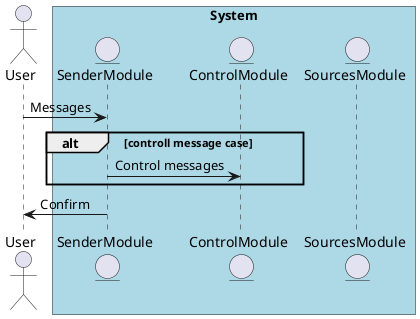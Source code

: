 @startuml
actor User
box "System" #LightBlue
    entity SenderModule
    entity ControlModule
	entity SourcesModule
end box

User -> SenderModule: Messages

alt controll message case
SenderModule -> ControlModule: Control messages
end
SenderModule -> User: Confirm
@enduml